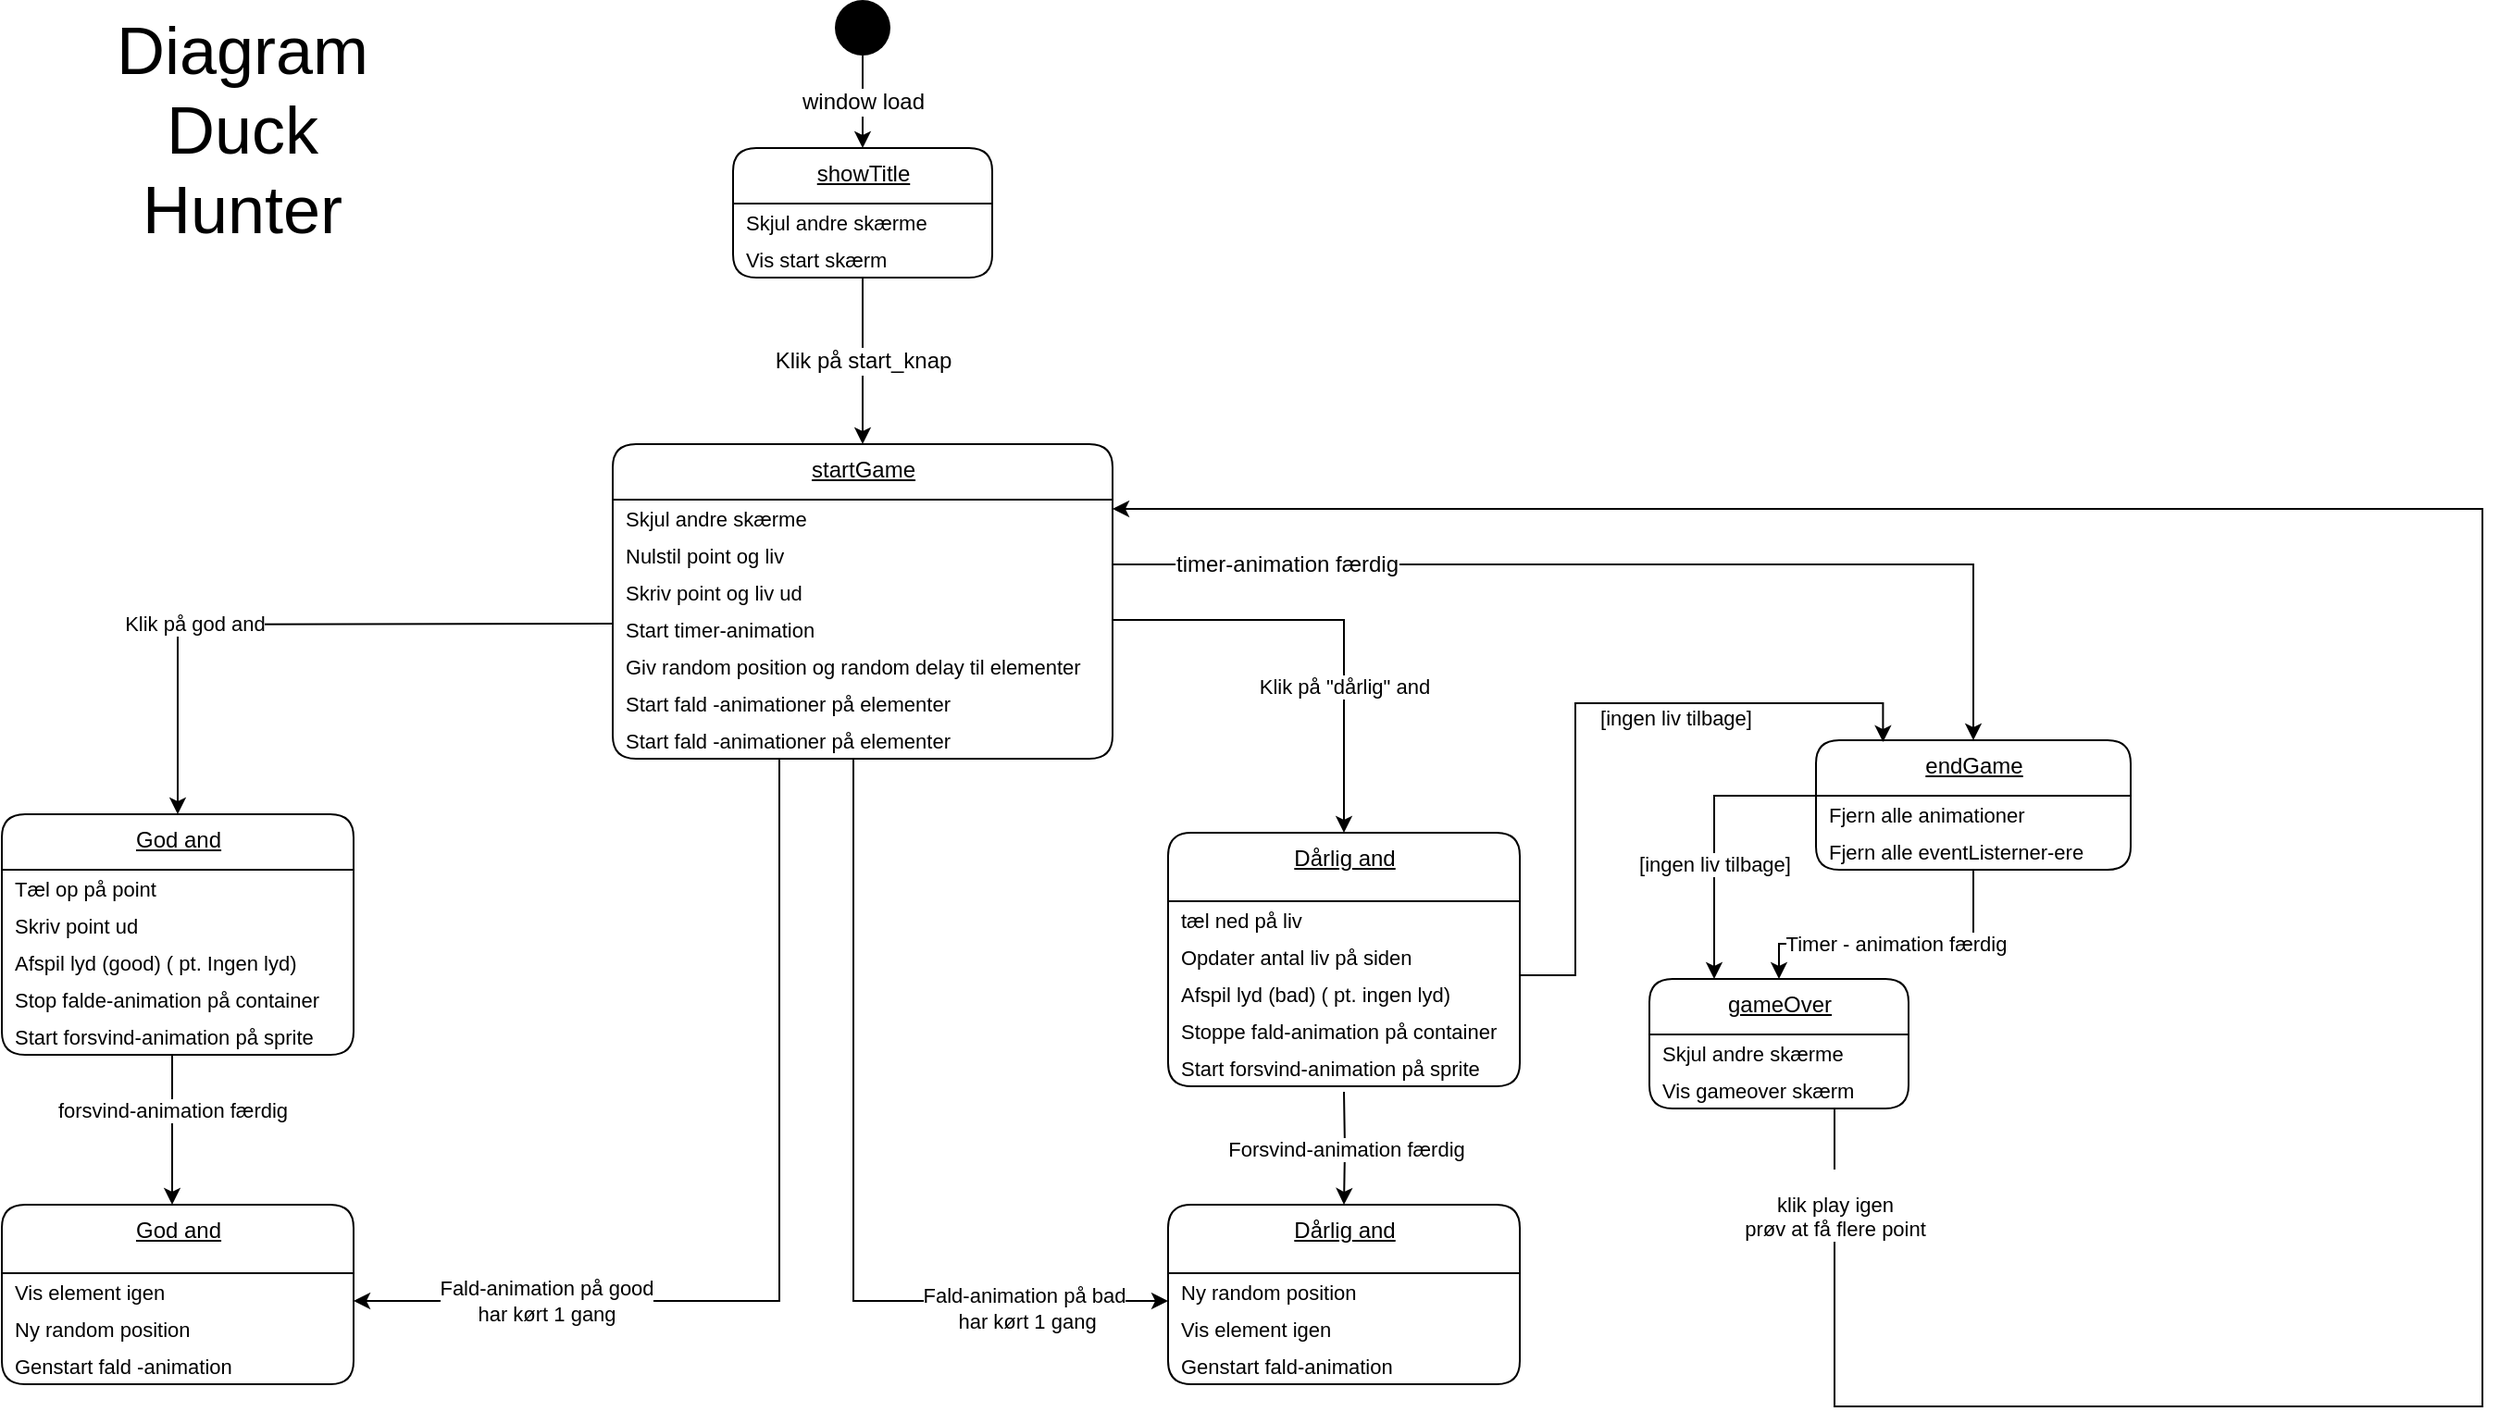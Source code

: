 <mxfile>
    <diagram id="dPa3eCRp1KqCvTpyh3m8" name="Page-1">
        <mxGraphModel dx="817" dy="356" grid="1" gridSize="10" guides="1" tooltips="1" connect="1" arrows="1" fold="1" page="1" pageScale="1" pageWidth="827" pageHeight="1169" math="0" shadow="0">
            <root>
                <mxCell id="0"/>
                <mxCell id="1" parent="0"/>
                <mxCell id="23" value="&lt;span style=&quot;font-size: 12px&quot;&gt;window load&lt;/span&gt;" style="edgeStyle=orthogonalEdgeStyle;rounded=0;orthogonalLoop=1;jettySize=auto;html=1;exitX=0.5;exitY=1;exitDx=0;exitDy=0;entryX=0.5;entryY=0;entryDx=0;entryDy=0;" parent="1" source="2" target="63" edge="1">
                    <mxGeometry relative="1" as="geometry">
                        <mxPoint x="260" y="80" as="targetPoint"/>
                    </mxGeometry>
                </mxCell>
                <mxCell id="2" value="" style="ellipse;fillColor=#000000;strokeColor=none;" parent="1" vertex="1">
                    <mxGeometry x="460" width="30" height="30" as="geometry"/>
                </mxCell>
                <mxCell id="25" value="startGame" style="swimlane;fontStyle=4;align=center;verticalAlign=top;childLayout=stackLayout;horizontal=1;startSize=30;horizontalStack=0;resizeParent=1;resizeParentMax=0;resizeLast=0;collapsible=0;marginBottom=0;html=1;rounded=1;absoluteArcSize=1;arcSize=25;" parent="1" vertex="1">
                    <mxGeometry x="340" y="240" width="270" height="170" as="geometry"/>
                </mxCell>
                <mxCell id="26" value="Skjul andre skærme" style="fillColor=none;strokeColor=none;align=left;verticalAlign=middle;spacingLeft=5;fontSize=11;" parent="25" vertex="1">
                    <mxGeometry y="30" width="270" height="20" as="geometry"/>
                </mxCell>
                <mxCell id="46" value="Nulstil point og liv" style="fillColor=none;strokeColor=none;align=left;verticalAlign=middle;spacingLeft=5;fontSize=11;" parent="25" vertex="1">
                    <mxGeometry y="50" width="270" height="20" as="geometry"/>
                </mxCell>
                <mxCell id="47" value="Skriv point og liv ud" style="fillColor=none;strokeColor=none;align=left;verticalAlign=middle;spacingLeft=5;fontSize=11;" parent="25" vertex="1">
                    <mxGeometry y="70" width="270" height="20" as="geometry"/>
                </mxCell>
                <mxCell id="49" value="Start timer-animation" style="fillColor=none;strokeColor=none;align=left;verticalAlign=middle;spacingLeft=5;fontSize=11;" parent="25" vertex="1">
                    <mxGeometry y="90" width="270" height="20" as="geometry"/>
                </mxCell>
                <mxCell id="50" value="Giv random position og random delay til elementer" style="fillColor=none;strokeColor=none;align=left;verticalAlign=middle;spacingLeft=5;fontSize=11;" parent="25" vertex="1">
                    <mxGeometry y="110" width="270" height="20" as="geometry"/>
                </mxCell>
                <mxCell id="52" value="Start fald -animationer på elementer" style="fillColor=none;strokeColor=none;align=left;verticalAlign=middle;spacingLeft=5;fontSize=11;" parent="25" vertex="1">
                    <mxGeometry y="130" width="270" height="20" as="geometry"/>
                </mxCell>
                <mxCell id="147" value="Start fald -animationer på elementer" style="fillColor=none;strokeColor=none;align=left;verticalAlign=middle;spacingLeft=5;fontSize=11;" parent="25" vertex="1">
                    <mxGeometry y="150" width="270" height="20" as="geometry"/>
                </mxCell>
                <mxCell id="53" value="&lt;span style=&quot;font-size: 12px&quot;&gt;Klik på start_knap&lt;/span&gt;" style="edgeStyle=orthogonalEdgeStyle;rounded=0;orthogonalLoop=1;jettySize=auto;html=1;exitX=0.5;exitY=1;exitDx=0;exitDy=0;entryX=0.5;entryY=0;entryDx=0;entryDy=0;" parent="1" source="65" target="25" edge="1">
                    <mxGeometry relative="1" as="geometry">
                        <mxPoint x="260" y="157" as="sourcePoint"/>
                    </mxGeometry>
                </mxCell>
                <mxCell id="55" value="God and" style="swimlane;fontStyle=4;align=center;verticalAlign=top;childLayout=stackLayout;horizontal=1;startSize=30;horizontalStack=0;resizeParent=1;resizeParentMax=0;resizeLast=0;collapsible=0;marginBottom=0;html=1;rounded=1;absoluteArcSize=1;arcSize=25;" parent="1" vertex="1">
                    <mxGeometry x="10" y="440" width="190" height="130" as="geometry"/>
                </mxCell>
                <mxCell id="56" value="Tæl op på point" style="fillColor=none;strokeColor=none;align=left;verticalAlign=middle;spacingLeft=5;fontSize=11;" parent="55" vertex="1">
                    <mxGeometry y="30" width="190" height="20" as="geometry"/>
                </mxCell>
                <mxCell id="57" value="Skriv point ud" style="fillColor=none;strokeColor=none;align=left;verticalAlign=middle;spacingLeft=5;fontSize=11;" parent="55" vertex="1">
                    <mxGeometry y="50" width="190" height="20" as="geometry"/>
                </mxCell>
                <mxCell id="117" value="Afspil lyd (good) ( pt. Ingen lyd)" style="fillColor=none;strokeColor=none;align=left;verticalAlign=middle;spacingLeft=5;fontSize=11;" parent="55" vertex="1">
                    <mxGeometry y="70" width="190" height="20" as="geometry"/>
                </mxCell>
                <mxCell id="144" value="Stop falde-animation på container" style="fillColor=none;strokeColor=none;align=left;verticalAlign=middle;spacingLeft=5;fontSize=11;" parent="55" vertex="1">
                    <mxGeometry y="90" width="190" height="20" as="geometry"/>
                </mxCell>
                <mxCell id="145" value="Start forsvind-animation på sprite" style="fillColor=none;strokeColor=none;align=left;verticalAlign=middle;spacingLeft=5;fontSize=11;" parent="55" vertex="1">
                    <mxGeometry y="110" width="190" height="20" as="geometry"/>
                </mxCell>
                <mxCell id="63" value="showTitle" style="swimlane;fontStyle=4;align=center;verticalAlign=top;childLayout=stackLayout;horizontal=1;startSize=30;horizontalStack=0;resizeParent=1;resizeParentMax=0;resizeLast=0;collapsible=0;marginBottom=0;html=1;rounded=1;absoluteArcSize=1;arcSize=25;" parent="1" vertex="1">
                    <mxGeometry x="405" y="80" width="140" height="70" as="geometry"/>
                </mxCell>
                <mxCell id="64" value="Skjul andre skærme" style="fillColor=none;strokeColor=none;align=left;verticalAlign=middle;spacingLeft=5;fontSize=11;" parent="63" vertex="1">
                    <mxGeometry y="30" width="140" height="20" as="geometry"/>
                </mxCell>
                <mxCell id="65" value="Vis start skærm" style="fillColor=none;strokeColor=none;align=left;verticalAlign=middle;spacingLeft=5;fontSize=11;" parent="63" vertex="1">
                    <mxGeometry y="50" width="140" height="20" as="geometry"/>
                </mxCell>
                <mxCell id="68" value="God and" style="swimlane;fontStyle=4;align=center;verticalAlign=top;childLayout=stackLayout;horizontal=1;startSize=37;horizontalStack=0;resizeParent=1;resizeParentMax=0;resizeLast=0;collapsible=0;marginBottom=0;html=1;rounded=1;absoluteArcSize=1;arcSize=25;" parent="1" vertex="1">
                    <mxGeometry x="10" y="651" width="190" height="97" as="geometry"/>
                </mxCell>
                <mxCell id="69" value="Vis element igen" style="fillColor=none;strokeColor=none;align=left;verticalAlign=middle;spacingLeft=5;fontSize=11;" parent="68" vertex="1">
                    <mxGeometry y="37" width="190" height="20" as="geometry"/>
                </mxCell>
                <mxCell id="70" value="Ny random position" style="fillColor=none;strokeColor=none;align=left;verticalAlign=middle;spacingLeft=5;fontSize=11;" parent="68" vertex="1">
                    <mxGeometry y="57" width="190" height="20" as="geometry"/>
                </mxCell>
                <mxCell id="71" value="Genstart fald -animation" style="fillColor=none;strokeColor=none;align=left;verticalAlign=middle;spacingLeft=5;fontSize=11;" parent="68" vertex="1">
                    <mxGeometry y="77" width="190" height="20" as="geometry"/>
                </mxCell>
                <mxCell id="72" value="" style="edgeStyle=orthogonalEdgeStyle;rounded=0;orthogonalLoop=1;jettySize=auto;html=1;exitX=0.5;exitY=1;exitDx=0;exitDy=0;entryX=0.5;entryY=0;entryDx=0;entryDy=0;" parent="1" edge="1">
                    <mxGeometry x="-0.012" y="-45" relative="1" as="geometry">
                        <mxPoint x="102" y="570" as="sourcePoint"/>
                        <mxPoint x="102" y="651" as="targetPoint"/>
                        <mxPoint as="offset"/>
                    </mxGeometry>
                </mxCell>
                <mxCell id="146" value="forsvind-animation færdig" style="edgeLabel;html=1;align=center;verticalAlign=middle;resizable=0;points=[];fontSize=11;" parent="72" vertex="1" connectable="0">
                    <mxGeometry x="-0.265" relative="1" as="geometry">
                        <mxPoint as="offset"/>
                    </mxGeometry>
                </mxCell>
                <mxCell id="73" value="Klik på god and" style="edgeStyle=orthogonalEdgeStyle;rounded=0;orthogonalLoop=1;jettySize=auto;html=1;exitX=0;exitY=0;exitDx=0;exitDy=0;entryX=0.5;entryY=0;entryDx=0;entryDy=0;" parent="1" target="55" edge="1">
                    <mxGeometry x="0.334" relative="1" as="geometry">
                        <mxPoint x="-1" as="offset"/>
                        <mxPoint x="340" y="337" as="sourcePoint"/>
                    </mxGeometry>
                </mxCell>
                <mxCell id="75" value="Dårlig and" style="swimlane;fontStyle=4;align=center;verticalAlign=top;childLayout=stackLayout;horizontal=1;startSize=37;horizontalStack=0;resizeParent=1;resizeParentMax=0;resizeLast=0;collapsible=0;marginBottom=0;html=1;rounded=1;absoluteArcSize=1;arcSize=25;" parent="1" vertex="1">
                    <mxGeometry x="640" y="450" width="190" height="137" as="geometry"/>
                </mxCell>
                <mxCell id="76" value="tæl ned på liv" style="fillColor=none;strokeColor=none;align=left;verticalAlign=middle;spacingLeft=5;fontSize=11;" parent="75" vertex="1">
                    <mxGeometry y="37" width="190" height="20" as="geometry"/>
                </mxCell>
                <mxCell id="77" value="Opdater antal liv på siden" style="fillColor=none;strokeColor=none;align=left;verticalAlign=middle;spacingLeft=5;fontSize=11;" parent="75" vertex="1">
                    <mxGeometry y="57" width="190" height="20" as="geometry"/>
                </mxCell>
                <mxCell id="118" value="Afspil lyd (bad) ( pt. ingen lyd)" style="fillColor=none;strokeColor=none;align=left;verticalAlign=middle;spacingLeft=5;fontSize=11;" parent="75" vertex="1">
                    <mxGeometry y="77" width="190" height="20" as="geometry"/>
                </mxCell>
                <mxCell id="125" value="Stoppe fald-animation på container" style="fillColor=none;strokeColor=none;align=left;verticalAlign=middle;spacingLeft=5;fontSize=11;" parent="75" vertex="1">
                    <mxGeometry y="97" width="190" height="20" as="geometry"/>
                </mxCell>
                <mxCell id="126" value="Start forsvind-animation på sprite" style="fillColor=none;strokeColor=none;align=left;verticalAlign=middle;spacingLeft=5;fontSize=11;" parent="75" vertex="1">
                    <mxGeometry y="117" width="190" height="20" as="geometry"/>
                </mxCell>
                <mxCell id="79" value="Dårlig and" style="swimlane;fontStyle=4;align=center;verticalAlign=top;childLayout=stackLayout;horizontal=1;startSize=37;horizontalStack=0;resizeParent=1;resizeParentMax=0;resizeLast=0;collapsible=0;marginBottom=0;html=1;rounded=1;absoluteArcSize=1;arcSize=25;" parent="1" vertex="1">
                    <mxGeometry x="640" y="651" width="190" height="97" as="geometry"/>
                </mxCell>
                <mxCell id="80" value="Ny random position " style="fillColor=none;strokeColor=none;align=left;verticalAlign=middle;spacingLeft=5;fontSize=11;" parent="79" vertex="1">
                    <mxGeometry y="37" width="190" height="20" as="geometry"/>
                </mxCell>
                <mxCell id="82" value="Vis element igen " style="fillColor=none;strokeColor=none;align=left;verticalAlign=middle;spacingLeft=5;fontSize=11;" parent="79" vertex="1">
                    <mxGeometry y="57" width="190" height="20" as="geometry"/>
                </mxCell>
                <mxCell id="133" value="Genstart fald-animation" style="fillColor=none;strokeColor=none;align=left;verticalAlign=middle;spacingLeft=5;fontSize=11;" parent="79" vertex="1">
                    <mxGeometry y="77" width="190" height="20" as="geometry"/>
                </mxCell>
                <mxCell id="83" value="Forsvind-animation færdig" style="edgeStyle=orthogonalEdgeStyle;rounded=0;orthogonalLoop=1;jettySize=auto;html=1;entryX=0.5;entryY=0;entryDx=0;entryDy=0;" parent="1" target="79" edge="1">
                    <mxGeometry relative="1" as="geometry">
                        <mxPoint x="735" y="590" as="sourcePoint"/>
                    </mxGeometry>
                </mxCell>
                <mxCell id="87" value="&lt;span style=&quot;font-size: 12px&quot;&gt;timer-animation færdig&lt;/span&gt;" style="edgeStyle=orthogonalEdgeStyle;rounded=0;orthogonalLoop=1;jettySize=auto;html=1;entryX=0.5;entryY=0;entryDx=0;entryDy=0;exitX=1;exitY=0.75;exitDx=0;exitDy=0;" parent="1" source="46" target="88" edge="1">
                    <mxGeometry x="-0.665" relative="1" as="geometry">
                        <mxPoint x="740.0" y="120" as="sourcePoint"/>
                        <mxPoint x="765" y="87" as="targetPoint"/>
                        <mxPoint as="offset"/>
                    </mxGeometry>
                </mxCell>
                <mxCell id="88" value="endGame" style="swimlane;fontStyle=4;align=center;verticalAlign=top;childLayout=stackLayout;horizontal=1;startSize=30;horizontalStack=0;resizeParent=1;resizeParentMax=0;resizeLast=0;collapsible=0;marginBottom=0;html=1;rounded=1;absoluteArcSize=1;arcSize=25;" parent="1" vertex="1">
                    <mxGeometry x="990" y="400" width="170" height="70" as="geometry"/>
                </mxCell>
                <mxCell id="89" value="Fjern alle animationer" style="fillColor=none;strokeColor=none;align=left;verticalAlign=middle;spacingLeft=5;fontSize=11;" parent="88" vertex="1">
                    <mxGeometry y="30" width="170" height="20" as="geometry"/>
                </mxCell>
                <mxCell id="90" value="Fjern alle eventListerner-ere" style="fillColor=none;strokeColor=none;align=left;verticalAlign=middle;spacingLeft=5;fontSize=11;" parent="88" vertex="1">
                    <mxGeometry y="50" width="170" height="20" as="geometry"/>
                </mxCell>
                <mxCell id="95" value="gameOver" style="swimlane;fontStyle=4;align=center;verticalAlign=top;childLayout=stackLayout;horizontal=1;startSize=30;horizontalStack=0;resizeParent=1;resizeParentMax=0;resizeLast=0;collapsible=0;marginBottom=0;html=1;rounded=1;absoluteArcSize=1;arcSize=25;fontSize=12;" parent="1" vertex="1">
                    <mxGeometry x="900" y="529" width="140" height="70" as="geometry"/>
                </mxCell>
                <mxCell id="96" value="Skjul andre skærme" style="fillColor=none;strokeColor=none;align=left;verticalAlign=middle;spacingLeft=5;fontSize=11;" parent="95" vertex="1">
                    <mxGeometry y="30" width="140" height="20" as="geometry"/>
                </mxCell>
                <mxCell id="134" value="Vis gameover skærm" style="fillColor=none;strokeColor=none;align=left;verticalAlign=middle;spacingLeft=5;fontSize=11;" parent="95" vertex="1">
                    <mxGeometry y="50" width="140" height="20" as="geometry"/>
                </mxCell>
                <mxCell id="98" value="Timer - animation færdig" style="edgeStyle=orthogonalEdgeStyle;rounded=0;orthogonalLoop=1;jettySize=auto;html=1;exitX=0.5;exitY=1;exitDx=0;exitDy=0;entryX=0.5;entryY=0;entryDx=0;entryDy=0;" parent="1" source="90" target="95" edge="1">
                    <mxGeometry relative="1" as="geometry">
                        <mxPoint x="974" y="530" as="targetPoint"/>
                        <Array as="points">
                            <mxPoint x="1075" y="510"/>
                            <mxPoint x="970" y="510"/>
                        </Array>
                    </mxGeometry>
                </mxCell>
                <mxCell id="99" style="edgeStyle=orthogonalEdgeStyle;rounded=0;orthogonalLoop=1;jettySize=auto;html=1;exitX=0;exitY=0;exitDx=0;exitDy=0;entryX=0.25;entryY=0;entryDx=0;entryDy=0;" parent="1" source="90" target="95" edge="1">
                    <mxGeometry relative="1" as="geometry">
                        <mxPoint x="939" y="530" as="targetPoint"/>
                    </mxGeometry>
                </mxCell>
                <mxCell id="100" value="[ingen liv tilbage]" style="edgeLabel;html=1;align=center;verticalAlign=middle;resizable=0;points=[];" parent="99" vertex="1" connectable="0">
                    <mxGeometry x="0.285" relative="1" as="geometry">
                        <mxPoint as="offset"/>
                    </mxGeometry>
                </mxCell>
                <mxCell id="110" style="edgeStyle=orthogonalEdgeStyle;rounded=0;orthogonalLoop=1;jettySize=auto;html=1;exitX=1;exitY=0.5;exitDx=0;exitDy=0;entryX=0.213;entryY=0.014;entryDx=0;entryDy=0;entryPerimeter=0;" parent="1" source="76" target="88" edge="1">
                    <mxGeometry relative="1" as="geometry">
                        <Array as="points">
                            <mxPoint x="860" y="527"/>
                            <mxPoint x="860" y="380"/>
                            <mxPoint x="1026" y="380"/>
                        </Array>
                    </mxGeometry>
                </mxCell>
                <mxCell id="111" value="[ingen liv tilbage]" style="edgeLabel;html=1;align=center;verticalAlign=middle;resizable=0;points=[];" parent="110" vertex="1" connectable="0">
                    <mxGeometry x="-0.001" y="1" relative="1" as="geometry">
                        <mxPoint x="55" y="-2" as="offset"/>
                    </mxGeometry>
                </mxCell>
                <mxCell id="127" style="edgeStyle=orthogonalEdgeStyle;html=1;entryX=1;entryY=0.75;entryDx=0;entryDy=0;fontSize=11;rounded=0;" parent="1" target="69" edge="1">
                    <mxGeometry relative="1" as="geometry">
                        <Array as="points">
                            <mxPoint x="430" y="703"/>
                        </Array>
                        <mxPoint x="430" y="410" as="sourcePoint"/>
                    </mxGeometry>
                </mxCell>
                <mxCell id="128" value="Fald-animation på good &lt;br&gt;har kørt 1 gang" style="edgeLabel;html=1;align=center;verticalAlign=middle;resizable=0;points=[];fontSize=11;" parent="127" vertex="1" connectable="0">
                    <mxGeometry x="0.603" relative="1" as="geometry">
                        <mxPoint as="offset"/>
                    </mxGeometry>
                </mxCell>
                <mxCell id="130" style="edgeStyle=orthogonalEdgeStyle;html=1;entryX=0;entryY=0.75;entryDx=0;entryDy=0;fontSize=11;rounded=0;" parent="1" target="80" edge="1">
                    <mxGeometry relative="1" as="geometry">
                        <Array as="points">
                            <mxPoint x="470" y="703"/>
                        </Array>
                        <mxPoint x="470" y="410" as="sourcePoint"/>
                    </mxGeometry>
                </mxCell>
                <mxCell id="131" value="Fald-animation på bad&lt;br&gt;&amp;nbsp;har kørt 1 gang" style="edgeLabel;html=1;align=center;verticalAlign=middle;resizable=0;points=[];fontSize=11;" parent="130" vertex="1" connectable="0">
                    <mxGeometry x="0.409" y="-1" relative="1" as="geometry">
                        <mxPoint x="59" y="3" as="offset"/>
                    </mxGeometry>
                </mxCell>
                <mxCell id="135" style="edgeStyle=orthogonalEdgeStyle;html=1;entryX=1;entryY=0.25;entryDx=0;entryDy=0;fontSize=11;rounded=0;" parent="1" source="134" target="26" edge="1">
                    <mxGeometry relative="1" as="geometry">
                        <Array as="points">
                            <mxPoint x="1000" y="760"/>
                            <mxPoint x="1350" y="760"/>
                            <mxPoint x="1350" y="275"/>
                        </Array>
                    </mxGeometry>
                </mxCell>
                <mxCell id="136" value="&lt;br&gt;klik play igen&lt;br&gt;prøv at få flere point" style="edgeLabel;html=1;align=center;verticalAlign=middle;resizable=0;points=[];fontSize=11;" parent="135" vertex="1" connectable="0">
                    <mxGeometry x="-0.94" relative="1" as="geometry">
                        <mxPoint as="offset"/>
                    </mxGeometry>
                </mxCell>
                <mxCell id="142" style="edgeStyle=orthogonalEdgeStyle;rounded=0;html=1;exitX=1;exitY=0.25;exitDx=0;exitDy=0;entryX=0.5;entryY=0;entryDx=0;entryDy=0;fontSize=11;" parent="1" source="49" target="75" edge="1">
                    <mxGeometry relative="1" as="geometry"/>
                </mxCell>
                <mxCell id="143" value="Klik på &quot;dårlig&quot; and" style="edgeLabel;html=1;align=center;verticalAlign=middle;resizable=0;points=[];fontSize=11;" parent="142" vertex="1" connectable="0">
                    <mxGeometry x="0.338" relative="1" as="geometry">
                        <mxPoint as="offset"/>
                    </mxGeometry>
                </mxCell>
                <mxCell id="151" value="&lt;font style=&quot;font-size: 36px;&quot;&gt;Diagram Duck Hunter&lt;/font&gt;" style="text;strokeColor=none;align=center;fillColor=none;html=1;verticalAlign=middle;whiteSpace=wrap;rounded=0;" parent="1" vertex="1">
                    <mxGeometry x="40" y="40" width="200" height="60" as="geometry"/>
                </mxCell>
            </root>
        </mxGraphModel>
    </diagram>
</mxfile>
